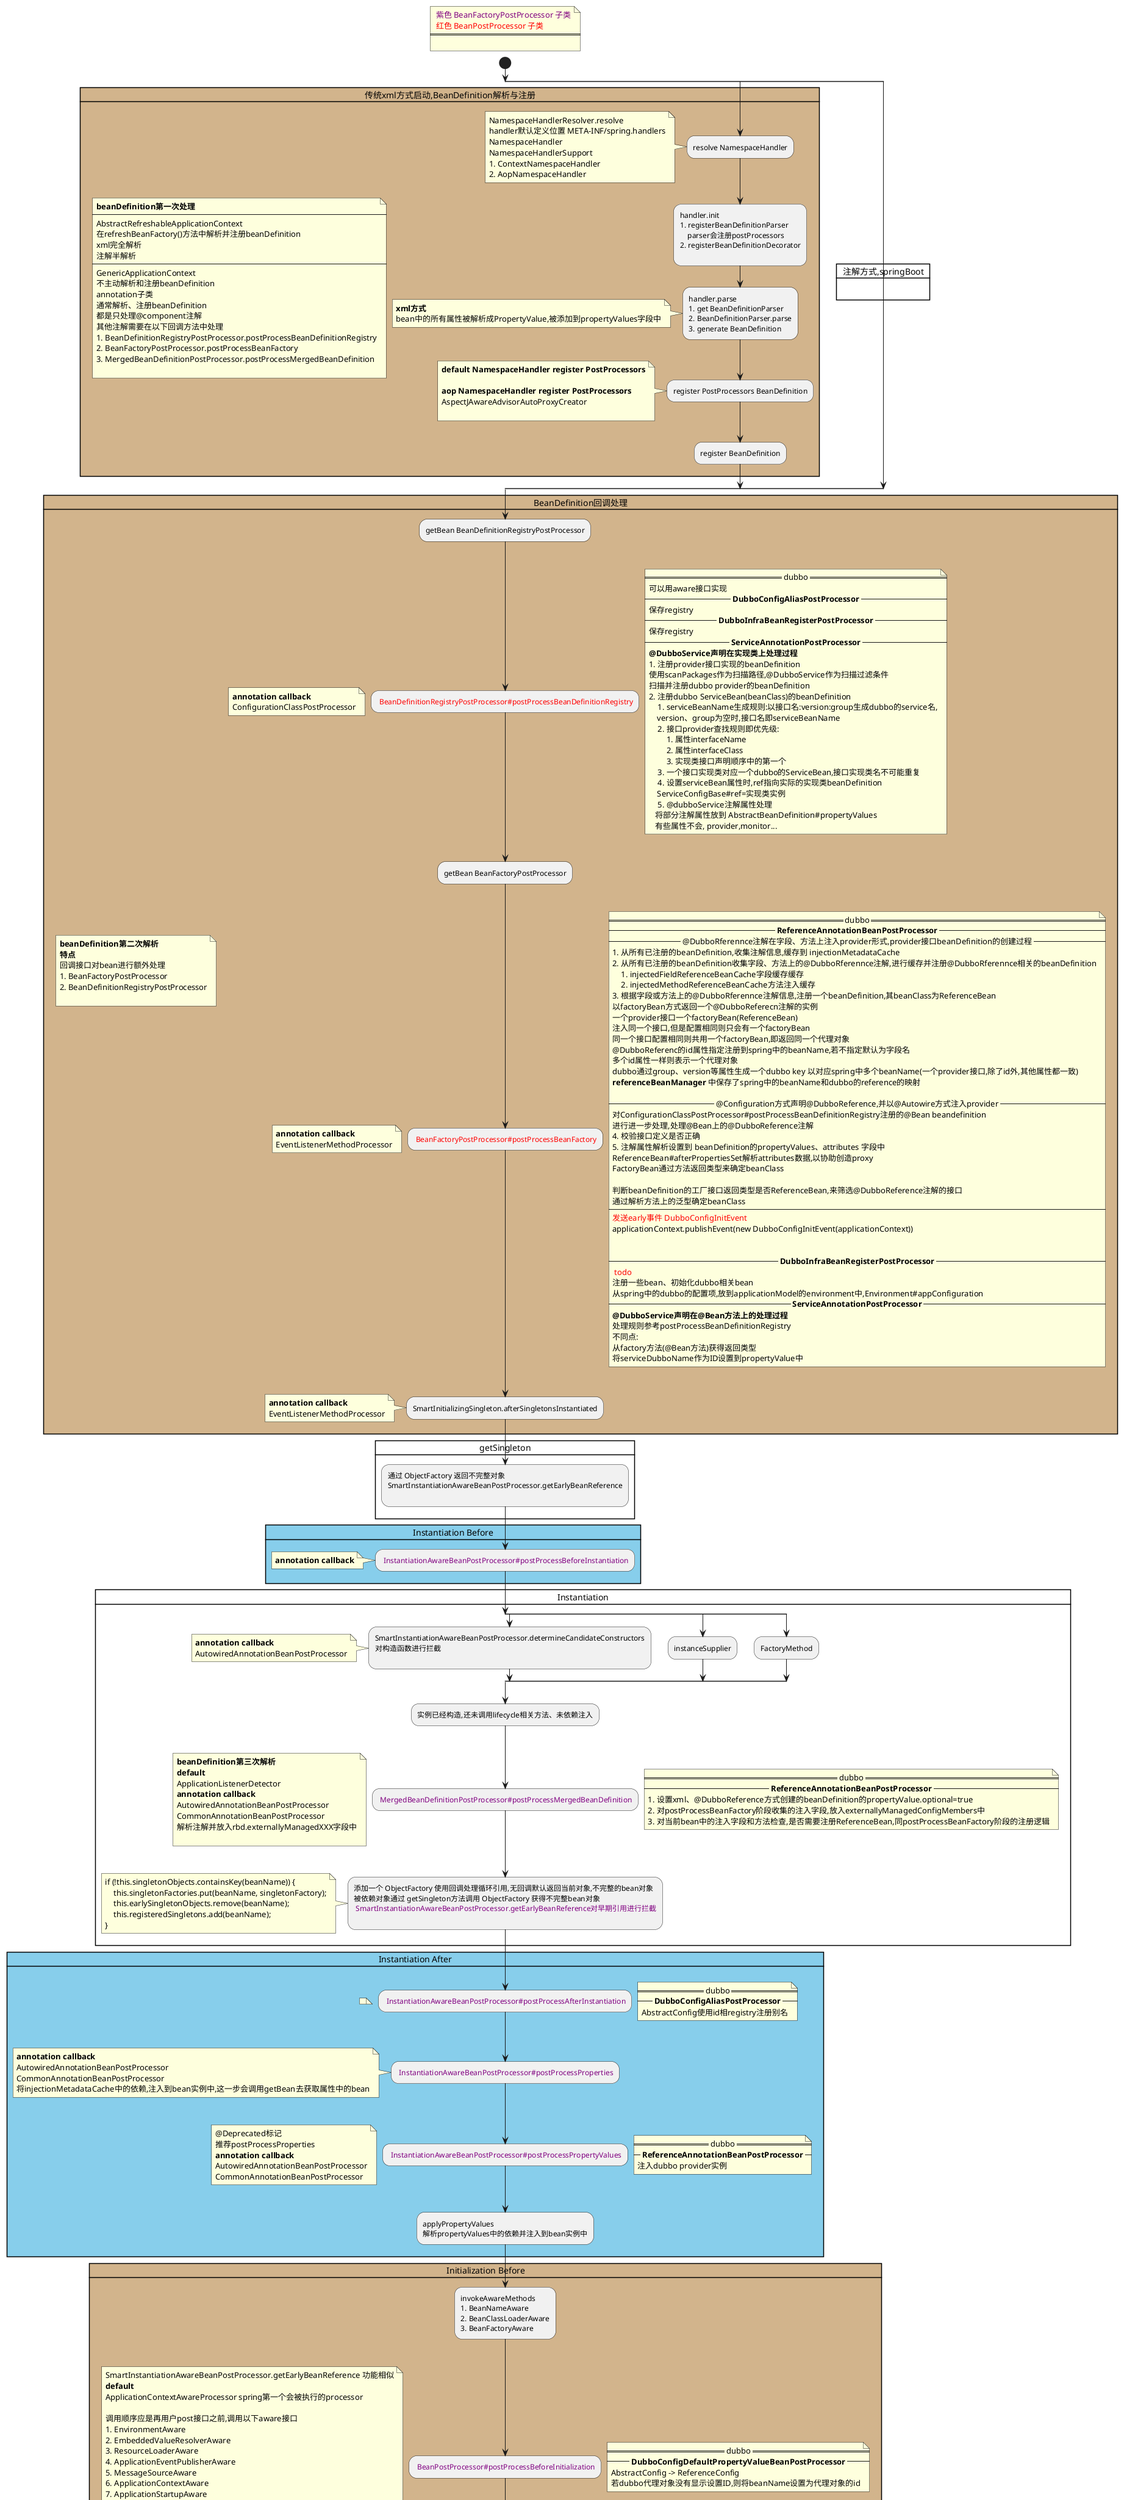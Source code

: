@startuml
'https://plantuml.com/activity-diagram-beta

floating note
<color:Purple> 紫色 BeanFactoryPostProcessor 子类
<color:red> 红色 BeanPostProcessor 子类
====

end note
start


'BeanDefinition解析与注册
split
    card "传统xml方式启动,BeanDefinition解析与注册" #tan{
        note
        **beanDefinition第一次处理**
        ----
        AbstractRefreshableApplicationContext
        在refreshBeanFactory()方法中解析并注册beanDefinition
        xml完全解析
        注解半解析
        ----
        GenericApplicationContext
        不主动解析和注册beanDefinition
        annotation子类
        通常解析、注册beanDefinition
        都是只处理@component注解
        其他注解需要在以下回调方法中处理
        #BeanDefinitionRegistryPostProcessor.postProcessBeanDefinitionRegistry
        #BeanFactoryPostProcessor.postProcessBeanFactory
        #MergedBeanDefinitionPostProcessor.postProcessMergedBeanDefinition

        end note


        :resolve NamespaceHandler;
        note left
        NamespaceHandlerResolver.resolve
        handler默认定义位置 META-INF/spring.handlers
        NamespaceHandler
        NamespaceHandlerSupport
        #ContextNamespaceHandler
        #AopNamespaceHandler
        end note
        :handler.init
        #registerBeanDefinitionParser
            parser会注册postProcessors
        #registerBeanDefinitionDecorator
        ;
        :handler.parse
        #get BeanDefinitionParser
        #BeanDefinitionParser.parse
        #generate BeanDefinition;
        note
        **xml方式**
        bean中的所有属性被解析成PropertyValue,被添加到propertyValues字段中
        end note

        :register PostProcessors BeanDefinition;
        note
        **default NamespaceHandler register PostProcessors**

        **aop NamespaceHandler register PostProcessors**
        AspectJAwareAdvisorAutoProxyCreator

        end note

        :register BeanDefinition;
    }

split again
card 注解方式,springBoot {

}
end split

card "BeanDefinition回调处理" #tan{
    note
    **beanDefinition第二次解析**
    **特点**
    回调接口对bean进行额外处理
    #BeanFactoryPostProcessor
    #BeanDefinitionRegistryPostProcessor

    end note

    :getBean BeanDefinitionRegistryPostProcessor;
    :<color:red> BeanDefinitionRegistryPostProcessor#postProcessBeanDefinitionRegistry;
    note left
    **annotation callback**
    ConfigurationClassPostProcessor
    end note
    note right
    == dubbo ==
    可以用aware接口实现
    -- **DubboConfigAliasPostProcessor** --
    保存registry
    -- **DubboInfraBeanRegisterPostProcessor** --
    保存registry
    -- **ServiceAnnotationPostProcessor** --
    **@DubboService声明在实现类上处理过程**
    # 注册provider接口实现的beanDefinition
    使用scanPackages作为扫描路径,@DubboService作为扫描过滤条件
    扫描并注册dubbo provider的beanDefinition
    # 注册dubbo ServiceBean(beanClass)的beanDefinition
    ## serviceBeanName生成规则:以接口名:version:group生成dubbo的service名,
        version、group为空时,接口名即serviceBeanName
    ## 接口provider查找规则即优先级:
    ### 属性interfaceName
    ### 属性interfaceClass
    ### 实现类接口声明顺序中的第一个
    ## 一个接口实现类对应一个dubbo的ServiceBean,接口实现类名不可能重复
    ## 设置serviceBean属性时,ref指向实际的实现类beanDefinition
        ServiceConfigBase#ref=实现类实例
    ## @dubboService注解属性处理
       将部分注解属性放到 AbstractBeanDefinition#propertyValues
       有些属性不会, provider,monitor...
    end note

    :getBean BeanFactoryPostProcessor;

    :<color:red> BeanFactoryPostProcessor#postProcessBeanFactory;
    note left
    **annotation callback**
    EventListenerMethodProcessor
    end note
    note right
    == dubbo ==
    -- **ReferenceAnnotationBeanPostProcessor** --
    -- @DubboRferennce注解在字段、方法上注入provider形式,provider接口beanDefinition的创建过程 --
    # 从所有已注册的beanDefinition,收集注解信息,缓存到 injectionMetadataCache
    # 从所有已注册的beanDefinition收集字段、方法上的@DubboRferennce注解,进行缓存并注册@DubboRferennce相关的beanDefinition
    ## injectedFieldReferenceBeanCache字段缓存缓存
    ## injectedMethodReferenceBeanCache方法注入缓存
    # 根据字段或方法上的@DubboRferennce注解信息,注册一个beanDefinition,其beanClass为ReferenceBean
    以factoryBean方式返回一个@DubboReferecn注解的实例
    一个provider接口一个factoryBean(ReferenceBean)
    注入同一个接口,但是配置相同则只会有一个factoryBean
    同一个接口配置相同则共用一个factoryBean,即返回同一个代理对象
    @DubboReferenc的id属性指定注册到spring中的beanName,若不指定默认为字段名
    多个id属性一样则表示一个代理对象
    dubbo通过group、version等属性生成一个dubbo key 以对应spring中多个beanName(一个provider接口,除了id外,其他属性都一致)
    **referenceBeanManager** 中保存了spring中的beanName和dubbo的reference的映射

    -- @Configuration方式声明@DubboReference,并以@Autowire方式注入provider --
    对ConfigurationClassPostProcessor#postProcessBeanDefinitionRegistry注册的@Bean beandefinition
    进行进一步处理,处理@Bean上的@DubboReference注解
    # 校验接口定义是否正确
    # 注解属性解析设置到 beanDefinition的propertyValues、attributes 字段中
    ReferenceBean#afterPropertiesSet解析attributes数据,以协助创造proxy
    FactoryBean通过方法返回类型来确定beanClass

    判断beanDefinition的工厂接口返回类型是否ReferenceBean,来筛选@DubboReference注解的接口
    通过解析方法上的泛型确定beanClass
    ----
    <color:red>发送early事件 DubboConfigInitEvent
    applicationContext.publishEvent(new DubboConfigInitEvent(applicationContext))


    -- **DubboInfraBeanRegisterPostProcessor** --
    <color:red> todo
    注册一些bean、初始化dubbo相关bean
    从spring中的dubbo的配置项,放到applicationModel的environment中,Environment#appConfiguration
    -- **ServiceAnnotationPostProcessor** --
    **@DubboService声明在@Bean方法上的处理过程**
    处理规则参考postProcessBeanDefinitionRegistry
    不同点:
    从factory方法(@Bean方法)获得返回类型
    将serviceDubboName作为ID设置到propertyValue中
    end note



    :SmartInitializingSingleton.afterSingletonsInstantiated;
    note
    **annotation callback**
    EventListenerMethodProcessor
    end note
}


card "getSingleton" {
    :通过 ObjectFactory 返回不完整对象
    SmartInstantiationAwareBeanPostProcessor.getEarlyBeanReference
    ;
}

card "Instantiation Before" #skyblue    {
    :<color:Purple> InstantiationAwareBeanPostProcessor#postProcessBeforeInstantiation;
    note
    **annotation callback**
    end note

}

card "Instantiation"{
    split
        :SmartInstantiationAwareBeanPostProcessor.determineCandidateConstructors
        对构造函数进行拦截
        ;
        note
        **annotation callback**
        AutowiredAnnotationBeanPostProcessor
        end note
    split again
        :instanceSupplier;
    split again
        :FactoryMethod;

    endsplit

    :实例已经构造,还未调用lifecycle相关方法、未依赖注入;

    :<color:Purple> MergedBeanDefinitionPostProcessor#postProcessMergedBeanDefinition;
    note left
    **beanDefinition第三次解析**
    **default**
    ApplicationListenerDetector
    **annotation callback**
    AutowiredAnnotationBeanPostProcessor
    CommonAnnotationBeanPostProcessor
    解析注解并放入rbd.externallyManagedXXX字段中

    end note
    note right
    == dubbo ==
    -- **ReferenceAnnotationBeanPostProcessor** --
    # 设置xml、@DubboReference方式创建的beanDefinition的propertyValue.optional=true
    # 对postProcessBeanFactory阶段收集的注入字段,放入externallyManagedConfigMembers中
    # 对当前bean中的注入字段和方法检查,是否需要注册ReferenceBean,同postProcessBeanFactory阶段的注册逻辑
    end note

    :添加一个 ObjectFactory 使用回调处理循环引用,无回调默认返回当前对象,不完整的bean对象
    被依赖对象通过 getSingleton方法调用 ObjectFactory 获得不完整bean对象
    <color:Purple> SmartInstantiationAwareBeanPostProcessor.getEarlyBeanReference对早期引用进行拦截
    ;
    note
    if (!this.singletonObjects.containsKey(beanName)) {
        this.singletonFactories.put(beanName, singletonFactory);
        this.earlySingletonObjects.remove(beanName);
        this.registeredSingletons.add(beanName);
    }
    end note
}

card "Instantiation After" #skyblue {
    :<color:Purple> InstantiationAwareBeanPostProcessor#postProcessAfterInstantiation;
    note left
    end note
    note right
    == dubbo ==
    -- **DubboConfigAliasPostProcessor** --
    AbstractConfig使用id相registry注册别名
    end note

    :<color:Purple> InstantiationAwareBeanPostProcessor#postProcessProperties;
    note
    **annotation callback**
    AutowiredAnnotationBeanPostProcessor
    CommonAnnotationBeanPostProcessor
    将injectionMetadataCache中的依赖,注入到bean实例中,这一步会调用getBean去获取属性中的bean
    end note

    :<color:Purple> InstantiationAwareBeanPostProcessor#postProcessPropertyValues;
    note left
    @Deprecated标记
    推荐postProcessProperties
    **annotation callback**
    AutowiredAnnotationBeanPostProcessor
    CommonAnnotationBeanPostProcessor
    end note
    note right
    == dubbo ==
    -- **ReferenceAnnotationBeanPostProcessor** --
    注入dubbo provider实例
    end note


    :applyPropertyValues
    解析propertyValues中的依赖并注入到bean实例中;
}


card "Initialization Before" #tan {
    :invokeAwareMethods
    #BeanNameAware
    #BeanClassLoaderAware
    #BeanFactoryAware;
    :<color:Purple> BeanPostProcessor#postProcessBeforeInitialization;
    note left
        SmartInstantiationAwareBeanPostProcessor.getEarlyBeanReference 功能相似
        **default**
        ApplicationContextAwareProcessor spring第一个会被执行的processor

        调用顺序应是再用户post接口之前,调用以下aware接口
        # EnvironmentAware
        # EmbeddedValueResolverAware
        # ResourceLoaderAware
        # ApplicationEventPublisherAware
        # MessageSourceAware
        # ApplicationContextAware
        # ApplicationStartupAware

        BeanPostProcessorChecker
        **annotation callback**
        ConfigurationClassPostProcessor
        CommonAnnotationBeanPostProcessor

    end note
    note right
    == dubbo ==
    -- **DubboConfigDefaultPropertyValueBeanPostProcessor** --
    AbstractConfig -> ReferenceConfig
    若dubbo代理对象没有显示设置ID,则将beanName设置为代理对象的id
    end note

    :applyPropertyValues;
    note
    xml方式：解析 beanDefinition时 全部处理完毕
    annotation方式：在Instantiation After阶段解析类内部的注解，并添加到tPropertyValues中
    beanDefinition.getPropertyValues()进行依赖注入
    end note

}

card "Initialization" {
    :InitializingBean.afterPropertiesSet;
    note left

    end note

    note right
    == dubbo ==
    -- **DubboConfigBeanInitializer** --
    -- **ServiceAnnotationPostProcessor** --
    解析scanPackage中的placeHolders

    end note

    :invokeCustomInitMethod(beanName, bean, mbd);

}

card "Initialization After" #tan {
    :<color:Purple> BeanPostProcessor.postProcessAfterInitialization;
    note
        SmartInstantiationAwareBeanPostProcessor.getEarlyBeanReference 功能相似
        **default**
        ApplicationListenerDetector
    end note
}
card "Use Before"{
split
    :registerDisposableBean;
split again
    :scope.registerDestructionCallback;
endsplit

}
:use;

card "destroy Before" #skyblue {
    :DestructionAwareBeanPostProcessor.postProcessBeforeDestruction;
    note
    **default**
    ApplicationListenerDetector
    **annotation callback**
    CommonAnnotationBeanPostProcessor
    end note
}
:"destroy";
stop

@enduml
